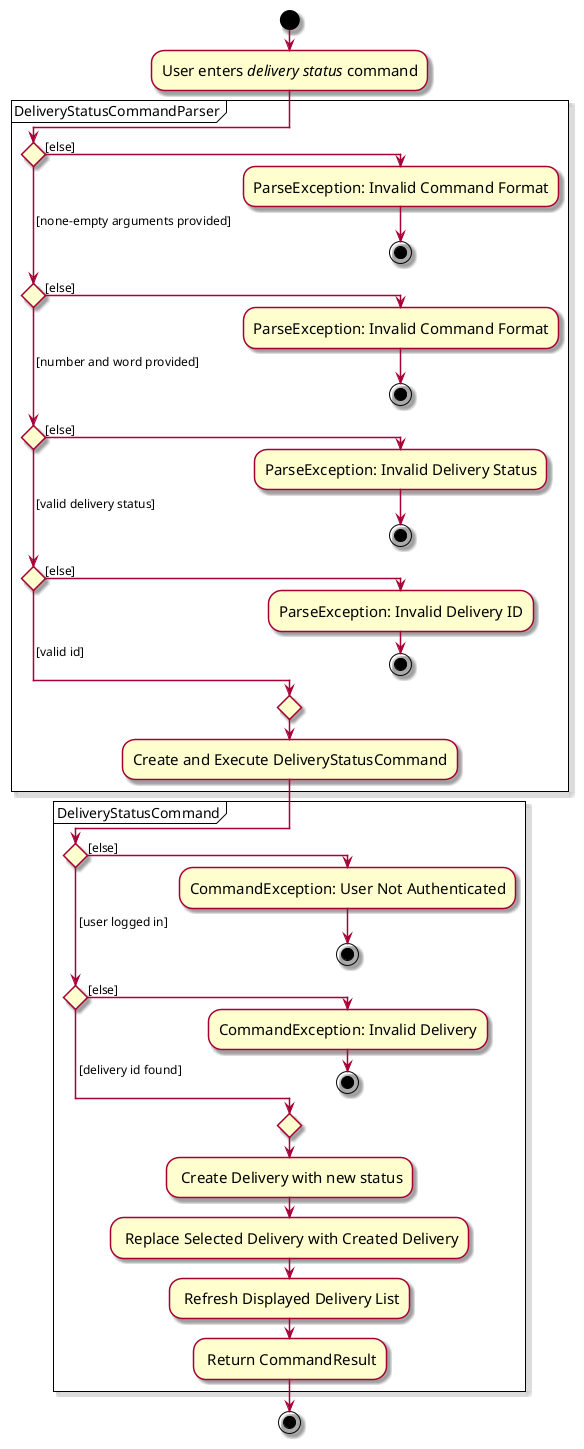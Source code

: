 @startuml
skin rose
skinparam ActivityFontSize 15
skinparam ArrowFontSize 12

!pragma useVerticalIf on
start
:User enters <i>delivery status</i> command;
partition DeliveryStatusCommandParser {
    if () then ([else])
        :ParseException: Invalid Command Format;
        stop
    ( [none-empty arguments provided]) elseif () then ([else])
        :ParseException: Invalid Command Format;
        stop
    ( [number and word provided]) elseif () then ([else])
        :ParseException: Invalid Delivery Status;
        stop
    ( [valid delivery status]) elseif () then ([else])
        :ParseException: Invalid Delivery ID;
         stop
    else ( [valid id])
    endif
    :Create and Execute DeliveryStatusCommand;
}

partition DeliveryStatusCommand {
    if () then ([else])
        :CommandException: User Not Authenticated;
        stop
    ( [user logged in]) elseif () then ([else])
        :CommandException: Invalid Delivery;
        stop
    else ( [delivery id found])
    endif
    : Create Delivery with new status;
    : Replace Selected Delivery with Created Delivery;
    : Refresh Displayed Delivery List;
    : Return CommandResult;
}




stop

@enduml

